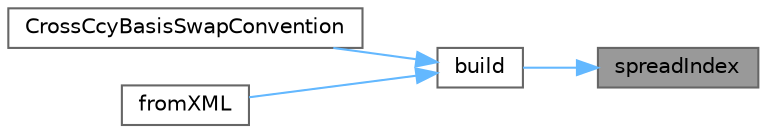 digraph "spreadIndex"
{
 // INTERACTIVE_SVG=YES
 // LATEX_PDF_SIZE
  bgcolor="transparent";
  edge [fontname=Helvetica,fontsize=10,labelfontname=Helvetica,labelfontsize=10];
  node [fontname=Helvetica,fontsize=10,shape=box,height=0.2,width=0.4];
  rankdir="RL";
  Node1 [label="spreadIndex",height=0.2,width=0.4,color="gray40", fillcolor="grey60", style="filled", fontcolor="black",tooltip=" "];
  Node1 -> Node2 [dir="back",color="steelblue1",style="solid"];
  Node2 [label="build",height=0.2,width=0.4,color="grey40", fillcolor="white", style="filled",URL="$classore_1_1data_1_1_cross_ccy_basis_swap_convention.html#a9169b2d8ee8001dbb250c4ce2c26818c",tooltip=" "];
  Node2 -> Node3 [dir="back",color="steelblue1",style="solid"];
  Node3 [label="CrossCcyBasisSwapConvention",height=0.2,width=0.4,color="grey40", fillcolor="white", style="filled",URL="$classore_1_1data_1_1_cross_ccy_basis_swap_convention.html#a8807c7211b0f825d45007a051c153408",tooltip="Detailed constructor."];
  Node2 -> Node4 [dir="back",color="steelblue1",style="solid"];
  Node4 [label="fromXML",height=0.2,width=0.4,color="grey40", fillcolor="white", style="filled",URL="$classore_1_1data_1_1_cross_ccy_basis_swap_convention.html#a7741ae0fc924943de5bfe02928262eb7",tooltip=" "];
}
